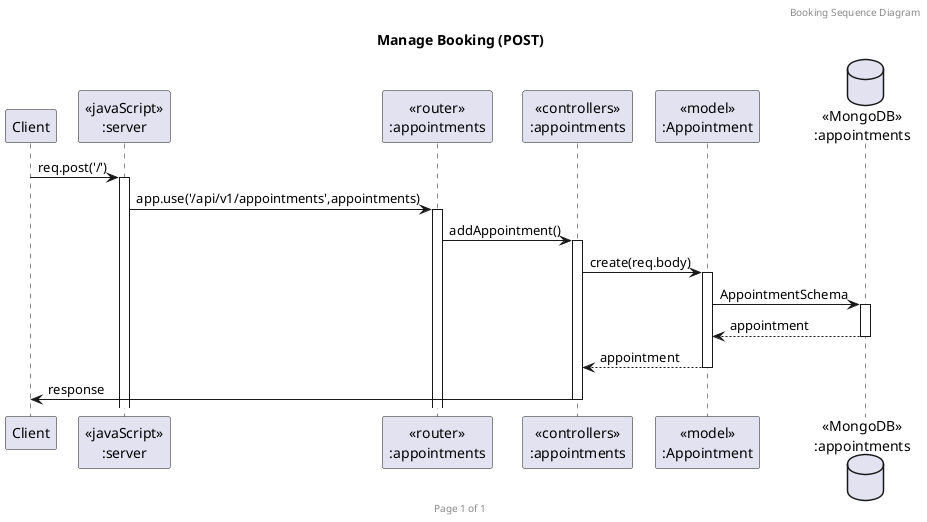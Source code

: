 @startuml Manage Booking (POST)

header Booking Sequence Diagram
footer Page %page% of %lastpage%
title "Manage Booking (POST)"

participant "Client" as client
participant "<<javaScript>>\n:server" as server
participant "<<router>>\n:appointments" as routerAppointments
participant "<<controllers>>\n:appointments" as controllersAppointments
participant "<<model>>\n:Appointment" as modelAppointments
database "<<MongoDB>>\n:appointments" as AppointmentsDatabase

client->server ++:req.post('/')
server->routerAppointments ++:app.use('/api/v1/appointments',appointments)
routerAppointments -> controllersAppointments ++:addAppointment()
controllersAppointments->modelAppointments ++:create(req.body)
modelAppointments ->AppointmentsDatabase ++:AppointmentSchema
AppointmentsDatabase --> modelAppointments --:appointment
controllersAppointments <-- modelAppointments --:appointment
controllersAppointments->client --:response

@enduml